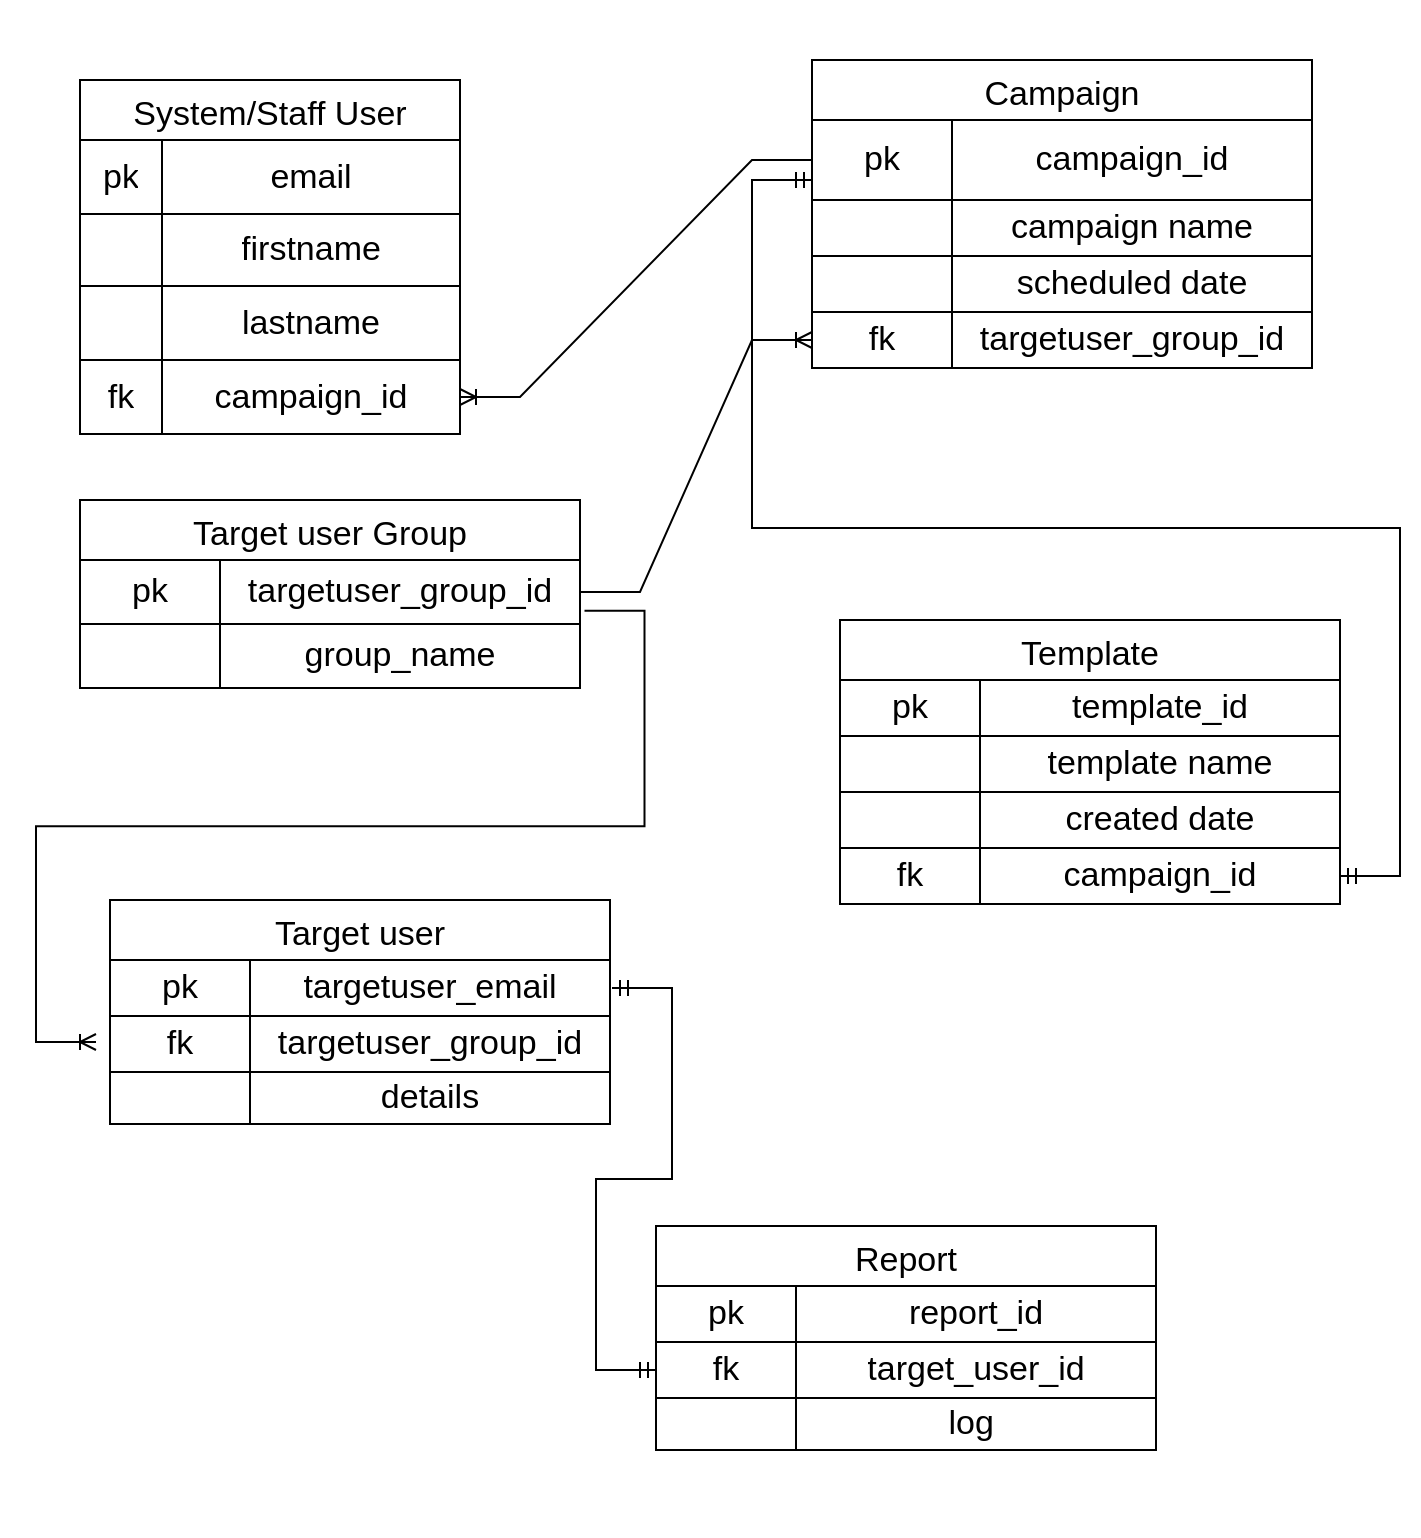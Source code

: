 <mxfile version="15.5.8" type="github">
  <diagram id="3sVeqilaeU76Qi4j4wXU" name="Page-1">
    <mxGraphModel dx="1323" dy="665" grid="1" gridSize="10" guides="1" tooltips="1" connect="1" arrows="1" fold="1" page="1" pageScale="1" pageWidth="850" pageHeight="1100" math="0" shadow="0">
      <root>
        <mxCell id="0" />
        <mxCell id="1" parent="0" />
        <mxCell id="B4DYz3CWHDuPZqb7g97D-233" value="" style="group" vertex="1" connectable="0" parent="1">
          <mxGeometry x="255" y="117" width="670" height="768" as="geometry" />
        </mxCell>
        <mxCell id="B4DYz3CWHDuPZqb7g97D-31" value="System/Staff User" style="shape=table;startSize=30;container=1;collapsible=0;childLayout=tableLayout;fontSize=17;" vertex="1" parent="B4DYz3CWHDuPZqb7g97D-233">
          <mxGeometry x="40" y="40" width="190" height="177" as="geometry" />
        </mxCell>
        <mxCell id="B4DYz3CWHDuPZqb7g97D-32" value="" style="shape=partialRectangle;collapsible=0;dropTarget=0;pointerEvents=0;fillColor=none;top=0;left=0;bottom=0;right=0;points=[[0,0.5],[1,0.5]];portConstraint=eastwest;fontSize=17;" vertex="1" parent="B4DYz3CWHDuPZqb7g97D-31">
          <mxGeometry y="30" width="190" height="37" as="geometry" />
        </mxCell>
        <mxCell id="B4DYz3CWHDuPZqb7g97D-33" value="pk" style="shape=partialRectangle;html=1;whiteSpace=wrap;connectable=0;overflow=hidden;fillColor=none;top=0;left=0;bottom=0;right=0;pointerEvents=1;fontSize=17;" vertex="1" parent="B4DYz3CWHDuPZqb7g97D-32">
          <mxGeometry width="41" height="37" as="geometry">
            <mxRectangle width="41" height="37" as="alternateBounds" />
          </mxGeometry>
        </mxCell>
        <mxCell id="B4DYz3CWHDuPZqb7g97D-34" value="email" style="shape=partialRectangle;html=1;whiteSpace=wrap;connectable=0;overflow=hidden;fillColor=none;top=0;left=0;bottom=0;right=0;pointerEvents=1;fontSize=17;" vertex="1" parent="B4DYz3CWHDuPZqb7g97D-32">
          <mxGeometry x="41" width="149" height="37" as="geometry">
            <mxRectangle width="149" height="37" as="alternateBounds" />
          </mxGeometry>
        </mxCell>
        <mxCell id="B4DYz3CWHDuPZqb7g97D-35" value="" style="shape=partialRectangle;collapsible=0;dropTarget=0;pointerEvents=0;fillColor=none;top=0;left=0;bottom=0;right=0;points=[[0,0.5],[1,0.5]];portConstraint=eastwest;fontSize=17;" vertex="1" parent="B4DYz3CWHDuPZqb7g97D-31">
          <mxGeometry y="67" width="190" height="36" as="geometry" />
        </mxCell>
        <mxCell id="B4DYz3CWHDuPZqb7g97D-36" value="" style="shape=partialRectangle;html=1;whiteSpace=wrap;connectable=0;overflow=hidden;fillColor=none;top=0;left=0;bottom=0;right=0;pointerEvents=1;fontSize=17;" vertex="1" parent="B4DYz3CWHDuPZqb7g97D-35">
          <mxGeometry width="41" height="36" as="geometry">
            <mxRectangle width="41" height="36" as="alternateBounds" />
          </mxGeometry>
        </mxCell>
        <mxCell id="B4DYz3CWHDuPZqb7g97D-37" value="firstname" style="shape=partialRectangle;html=1;whiteSpace=wrap;connectable=0;overflow=hidden;fillColor=none;top=0;left=0;bottom=0;right=0;pointerEvents=1;fontSize=17;" vertex="1" parent="B4DYz3CWHDuPZqb7g97D-35">
          <mxGeometry x="41" width="149" height="36" as="geometry">
            <mxRectangle width="149" height="36" as="alternateBounds" />
          </mxGeometry>
        </mxCell>
        <mxCell id="B4DYz3CWHDuPZqb7g97D-38" value="" style="shape=partialRectangle;collapsible=0;dropTarget=0;pointerEvents=0;fillColor=none;top=0;left=0;bottom=0;right=0;points=[[0,0.5],[1,0.5]];portConstraint=eastwest;fontSize=17;" vertex="1" parent="B4DYz3CWHDuPZqb7g97D-31">
          <mxGeometry y="103" width="190" height="37" as="geometry" />
        </mxCell>
        <mxCell id="B4DYz3CWHDuPZqb7g97D-39" value="" style="shape=partialRectangle;html=1;whiteSpace=wrap;connectable=0;overflow=hidden;fillColor=none;top=0;left=0;bottom=0;right=0;pointerEvents=1;fontSize=17;" vertex="1" parent="B4DYz3CWHDuPZqb7g97D-38">
          <mxGeometry width="41" height="37" as="geometry">
            <mxRectangle width="41" height="37" as="alternateBounds" />
          </mxGeometry>
        </mxCell>
        <mxCell id="B4DYz3CWHDuPZqb7g97D-40" value="lastname" style="shape=partialRectangle;html=1;whiteSpace=wrap;connectable=0;overflow=hidden;fillColor=none;top=0;left=0;bottom=0;right=0;pointerEvents=1;fontSize=17;" vertex="1" parent="B4DYz3CWHDuPZqb7g97D-38">
          <mxGeometry x="41" width="149" height="37" as="geometry">
            <mxRectangle width="149" height="37" as="alternateBounds" />
          </mxGeometry>
        </mxCell>
        <mxCell id="B4DYz3CWHDuPZqb7g97D-269" style="shape=partialRectangle;collapsible=0;dropTarget=0;pointerEvents=0;fillColor=none;top=0;left=0;bottom=0;right=0;points=[[0,0.5],[1,0.5]];portConstraint=eastwest;fontSize=17;" vertex="1" parent="B4DYz3CWHDuPZqb7g97D-31">
          <mxGeometry y="140" width="190" height="37" as="geometry" />
        </mxCell>
        <mxCell id="B4DYz3CWHDuPZqb7g97D-270" value="fk" style="shape=partialRectangle;html=1;whiteSpace=wrap;connectable=0;overflow=hidden;fillColor=none;top=0;left=0;bottom=0;right=0;pointerEvents=1;fontSize=17;" vertex="1" parent="B4DYz3CWHDuPZqb7g97D-269">
          <mxGeometry width="41" height="37" as="geometry">
            <mxRectangle width="41" height="37" as="alternateBounds" />
          </mxGeometry>
        </mxCell>
        <mxCell id="B4DYz3CWHDuPZqb7g97D-271" value="campaign_id" style="shape=partialRectangle;html=1;whiteSpace=wrap;connectable=0;overflow=hidden;fillColor=none;top=0;left=0;bottom=0;right=0;pointerEvents=1;fontSize=17;" vertex="1" parent="B4DYz3CWHDuPZqb7g97D-269">
          <mxGeometry x="41" width="149" height="37" as="geometry">
            <mxRectangle width="149" height="37" as="alternateBounds" />
          </mxGeometry>
        </mxCell>
        <mxCell id="B4DYz3CWHDuPZqb7g97D-111" value="Campaign" style="shape=table;startSize=30;container=1;collapsible=0;childLayout=tableLayout;fontSize=17;" vertex="1" parent="B4DYz3CWHDuPZqb7g97D-233">
          <mxGeometry x="406" y="30" width="250" height="154.023" as="geometry" />
        </mxCell>
        <mxCell id="B4DYz3CWHDuPZqb7g97D-112" value="" style="shape=partialRectangle;collapsible=0;dropTarget=0;pointerEvents=0;fillColor=none;top=0;left=0;bottom=0;right=0;points=[[0,0.5],[1,0.5]];portConstraint=eastwest;fontSize=17;" vertex="1" parent="B4DYz3CWHDuPZqb7g97D-111">
          <mxGeometry y="30" width="250" height="40" as="geometry" />
        </mxCell>
        <mxCell id="B4DYz3CWHDuPZqb7g97D-113" value="pk" style="shape=partialRectangle;html=1;whiteSpace=wrap;connectable=0;overflow=hidden;fillColor=none;top=0;left=0;bottom=0;right=0;pointerEvents=1;fontSize=17;" vertex="1" parent="B4DYz3CWHDuPZqb7g97D-112">
          <mxGeometry width="70" height="40" as="geometry">
            <mxRectangle width="70" height="40" as="alternateBounds" />
          </mxGeometry>
        </mxCell>
        <mxCell id="B4DYz3CWHDuPZqb7g97D-114" value="campaign_id" style="shape=partialRectangle;html=1;whiteSpace=wrap;connectable=0;overflow=hidden;fillColor=none;top=0;left=0;bottom=0;right=0;pointerEvents=1;fontSize=17;" vertex="1" parent="B4DYz3CWHDuPZqb7g97D-112">
          <mxGeometry x="70" width="180" height="40" as="geometry">
            <mxRectangle width="180" height="40" as="alternateBounds" />
          </mxGeometry>
        </mxCell>
        <mxCell id="B4DYz3CWHDuPZqb7g97D-115" value="" style="shape=partialRectangle;collapsible=0;dropTarget=0;pointerEvents=0;fillColor=none;top=0;left=0;bottom=0;right=0;points=[[0,0.5],[1,0.5]];portConstraint=eastwest;fontSize=17;" vertex="1" parent="B4DYz3CWHDuPZqb7g97D-111">
          <mxGeometry y="70" width="250" height="28" as="geometry" />
        </mxCell>
        <mxCell id="B4DYz3CWHDuPZqb7g97D-116" value="" style="shape=partialRectangle;html=1;whiteSpace=wrap;connectable=0;overflow=hidden;fillColor=none;top=0;left=0;bottom=0;right=0;pointerEvents=1;fontSize=17;" vertex="1" parent="B4DYz3CWHDuPZqb7g97D-115">
          <mxGeometry width="70" height="28" as="geometry">
            <mxRectangle width="70" height="28" as="alternateBounds" />
          </mxGeometry>
        </mxCell>
        <mxCell id="B4DYz3CWHDuPZqb7g97D-117" value="campaign name" style="shape=partialRectangle;html=1;whiteSpace=wrap;connectable=0;overflow=hidden;fillColor=none;top=0;left=0;bottom=0;right=0;pointerEvents=1;fontSize=17;" vertex="1" parent="B4DYz3CWHDuPZqb7g97D-115">
          <mxGeometry x="70" width="180" height="28" as="geometry">
            <mxRectangle width="180" height="28" as="alternateBounds" />
          </mxGeometry>
        </mxCell>
        <mxCell id="B4DYz3CWHDuPZqb7g97D-118" value="" style="shape=partialRectangle;collapsible=0;dropTarget=0;pointerEvents=0;fillColor=none;top=0;left=0;bottom=0;right=0;points=[[0,0.5],[1,0.5]];portConstraint=eastwest;fontSize=17;" vertex="1" parent="B4DYz3CWHDuPZqb7g97D-111">
          <mxGeometry y="98" width="250" height="28" as="geometry" />
        </mxCell>
        <mxCell id="B4DYz3CWHDuPZqb7g97D-119" value="" style="shape=partialRectangle;html=1;whiteSpace=wrap;connectable=0;overflow=hidden;fillColor=none;top=0;left=0;bottom=0;right=0;pointerEvents=1;fontSize=17;" vertex="1" parent="B4DYz3CWHDuPZqb7g97D-118">
          <mxGeometry width="70" height="28" as="geometry">
            <mxRectangle width="70" height="28" as="alternateBounds" />
          </mxGeometry>
        </mxCell>
        <mxCell id="B4DYz3CWHDuPZqb7g97D-120" value="scheduled date" style="shape=partialRectangle;html=1;whiteSpace=wrap;connectable=0;overflow=hidden;fillColor=none;top=0;left=0;bottom=0;right=0;pointerEvents=1;fontSize=17;" vertex="1" parent="B4DYz3CWHDuPZqb7g97D-118">
          <mxGeometry x="70" width="180" height="28" as="geometry">
            <mxRectangle width="180" height="28" as="alternateBounds" />
          </mxGeometry>
        </mxCell>
        <mxCell id="B4DYz3CWHDuPZqb7g97D-127" style="shape=partialRectangle;collapsible=0;dropTarget=0;pointerEvents=0;fillColor=none;top=0;left=0;bottom=0;right=0;points=[[0,0.5],[1,0.5]];portConstraint=eastwest;fontSize=17;" vertex="1" parent="B4DYz3CWHDuPZqb7g97D-111">
          <mxGeometry y="126" width="250" height="28" as="geometry" />
        </mxCell>
        <mxCell id="B4DYz3CWHDuPZqb7g97D-128" value="fk" style="shape=partialRectangle;html=1;whiteSpace=wrap;connectable=0;overflow=hidden;fillColor=none;top=0;left=0;bottom=0;right=0;pointerEvents=1;fontSize=17;" vertex="1" parent="B4DYz3CWHDuPZqb7g97D-127">
          <mxGeometry width="70" height="28" as="geometry">
            <mxRectangle width="70" height="28" as="alternateBounds" />
          </mxGeometry>
        </mxCell>
        <mxCell id="B4DYz3CWHDuPZqb7g97D-129" value="targetuser_group_id" style="shape=partialRectangle;html=1;whiteSpace=wrap;connectable=0;overflow=hidden;fillColor=none;top=0;left=0;bottom=0;right=0;pointerEvents=1;fontSize=17;" vertex="1" parent="B4DYz3CWHDuPZqb7g97D-127">
          <mxGeometry x="70" width="180" height="28" as="geometry">
            <mxRectangle width="180" height="28" as="alternateBounds" />
          </mxGeometry>
        </mxCell>
        <mxCell id="B4DYz3CWHDuPZqb7g97D-130" value="Template" style="shape=table;startSize=30;container=1;collapsible=0;childLayout=tableLayout;fontSize=17;" vertex="1" parent="B4DYz3CWHDuPZqb7g97D-233">
          <mxGeometry x="420" y="310" width="250" height="142" as="geometry" />
        </mxCell>
        <mxCell id="B4DYz3CWHDuPZqb7g97D-131" value="" style="shape=partialRectangle;collapsible=0;dropTarget=0;pointerEvents=0;fillColor=none;top=0;left=0;bottom=0;right=0;points=[[0,0.5],[1,0.5]];portConstraint=eastwest;fontSize=17;" vertex="1" parent="B4DYz3CWHDuPZqb7g97D-130">
          <mxGeometry y="30" width="250" height="28" as="geometry" />
        </mxCell>
        <mxCell id="B4DYz3CWHDuPZqb7g97D-132" value="pk" style="shape=partialRectangle;html=1;whiteSpace=wrap;connectable=0;overflow=hidden;fillColor=none;top=0;left=0;bottom=0;right=0;pointerEvents=1;fontSize=17;" vertex="1" parent="B4DYz3CWHDuPZqb7g97D-131">
          <mxGeometry width="70" height="28" as="geometry">
            <mxRectangle width="70" height="28" as="alternateBounds" />
          </mxGeometry>
        </mxCell>
        <mxCell id="B4DYz3CWHDuPZqb7g97D-133" value="template_id" style="shape=partialRectangle;html=1;whiteSpace=wrap;connectable=0;overflow=hidden;fillColor=none;top=0;left=0;bottom=0;right=0;pointerEvents=1;fontSize=17;" vertex="1" parent="B4DYz3CWHDuPZqb7g97D-131">
          <mxGeometry x="70" width="180" height="28" as="geometry">
            <mxRectangle width="180" height="28" as="alternateBounds" />
          </mxGeometry>
        </mxCell>
        <mxCell id="B4DYz3CWHDuPZqb7g97D-134" value="" style="shape=partialRectangle;collapsible=0;dropTarget=0;pointerEvents=0;fillColor=none;top=0;left=0;bottom=0;right=0;points=[[0,0.5],[1,0.5]];portConstraint=eastwest;fontSize=17;" vertex="1" parent="B4DYz3CWHDuPZqb7g97D-130">
          <mxGeometry y="58" width="250" height="28" as="geometry" />
        </mxCell>
        <mxCell id="B4DYz3CWHDuPZqb7g97D-135" value="" style="shape=partialRectangle;html=1;whiteSpace=wrap;connectable=0;overflow=hidden;fillColor=none;top=0;left=0;bottom=0;right=0;pointerEvents=1;fontSize=17;" vertex="1" parent="B4DYz3CWHDuPZqb7g97D-134">
          <mxGeometry width="70" height="28" as="geometry">
            <mxRectangle width="70" height="28" as="alternateBounds" />
          </mxGeometry>
        </mxCell>
        <mxCell id="B4DYz3CWHDuPZqb7g97D-136" value="template name" style="shape=partialRectangle;html=1;whiteSpace=wrap;connectable=0;overflow=hidden;fillColor=none;top=0;left=0;bottom=0;right=0;pointerEvents=1;fontSize=17;" vertex="1" parent="B4DYz3CWHDuPZqb7g97D-134">
          <mxGeometry x="70" width="180" height="28" as="geometry">
            <mxRectangle width="180" height="28" as="alternateBounds" />
          </mxGeometry>
        </mxCell>
        <mxCell id="B4DYz3CWHDuPZqb7g97D-137" value="" style="shape=partialRectangle;collapsible=0;dropTarget=0;pointerEvents=0;fillColor=none;top=0;left=0;bottom=0;right=0;points=[[0,0.5],[1,0.5]];portConstraint=eastwest;fontSize=17;" vertex="1" parent="B4DYz3CWHDuPZqb7g97D-130">
          <mxGeometry y="86" width="250" height="28" as="geometry" />
        </mxCell>
        <mxCell id="B4DYz3CWHDuPZqb7g97D-138" value="" style="shape=partialRectangle;html=1;whiteSpace=wrap;connectable=0;overflow=hidden;fillColor=none;top=0;left=0;bottom=0;right=0;pointerEvents=1;fontSize=17;" vertex="1" parent="B4DYz3CWHDuPZqb7g97D-137">
          <mxGeometry width="70" height="28" as="geometry">
            <mxRectangle width="70" height="28" as="alternateBounds" />
          </mxGeometry>
        </mxCell>
        <mxCell id="B4DYz3CWHDuPZqb7g97D-139" value="created date" style="shape=partialRectangle;html=1;whiteSpace=wrap;connectable=0;overflow=hidden;fillColor=none;top=0;left=0;bottom=0;right=0;pointerEvents=1;fontSize=17;" vertex="1" parent="B4DYz3CWHDuPZqb7g97D-137">
          <mxGeometry x="70" width="180" height="28" as="geometry">
            <mxRectangle width="180" height="28" as="alternateBounds" />
          </mxGeometry>
        </mxCell>
        <mxCell id="B4DYz3CWHDuPZqb7g97D-225" style="shape=partialRectangle;collapsible=0;dropTarget=0;pointerEvents=0;fillColor=none;top=0;left=0;bottom=0;right=0;points=[[0,0.5],[1,0.5]];portConstraint=eastwest;fontSize=17;" vertex="1" parent="B4DYz3CWHDuPZqb7g97D-130">
          <mxGeometry y="114" width="250" height="28" as="geometry" />
        </mxCell>
        <mxCell id="B4DYz3CWHDuPZqb7g97D-226" value="fk" style="shape=partialRectangle;html=1;whiteSpace=wrap;connectable=0;overflow=hidden;fillColor=none;top=0;left=0;bottom=0;right=0;pointerEvents=1;fontSize=17;" vertex="1" parent="B4DYz3CWHDuPZqb7g97D-225">
          <mxGeometry width="70" height="28" as="geometry">
            <mxRectangle width="70" height="28" as="alternateBounds" />
          </mxGeometry>
        </mxCell>
        <mxCell id="B4DYz3CWHDuPZqb7g97D-227" value="campaign_id" style="shape=partialRectangle;html=1;whiteSpace=wrap;connectable=0;overflow=hidden;fillColor=none;top=0;left=0;bottom=0;right=0;pointerEvents=1;fontSize=17;" vertex="1" parent="B4DYz3CWHDuPZqb7g97D-225">
          <mxGeometry x="70" width="180" height="28" as="geometry">
            <mxRectangle width="180" height="28" as="alternateBounds" />
          </mxGeometry>
        </mxCell>
        <mxCell id="B4DYz3CWHDuPZqb7g97D-149" value="Target user Group" style="shape=table;startSize=30;container=1;collapsible=0;childLayout=tableLayout;fontSize=17;" vertex="1" parent="B4DYz3CWHDuPZqb7g97D-233">
          <mxGeometry x="40" y="250" width="250" height="94" as="geometry" />
        </mxCell>
        <mxCell id="B4DYz3CWHDuPZqb7g97D-150" value="" style="shape=partialRectangle;collapsible=0;dropTarget=0;pointerEvents=0;fillColor=none;top=0;left=0;bottom=0;right=0;points=[[0,0.5],[1,0.5]];portConstraint=eastwest;fontSize=17;" vertex="1" parent="B4DYz3CWHDuPZqb7g97D-149">
          <mxGeometry y="30" width="250" height="32" as="geometry" />
        </mxCell>
        <mxCell id="B4DYz3CWHDuPZqb7g97D-151" value="pk" style="shape=partialRectangle;html=1;whiteSpace=wrap;connectable=0;overflow=hidden;fillColor=none;top=0;left=0;bottom=0;right=0;pointerEvents=1;fontSize=17;" vertex="1" parent="B4DYz3CWHDuPZqb7g97D-150">
          <mxGeometry width="70" height="32" as="geometry">
            <mxRectangle width="70" height="32" as="alternateBounds" />
          </mxGeometry>
        </mxCell>
        <mxCell id="B4DYz3CWHDuPZqb7g97D-152" value="targetuser_group_id" style="shape=partialRectangle;html=1;whiteSpace=wrap;connectable=0;overflow=hidden;fillColor=none;top=0;left=0;bottom=0;right=0;pointerEvents=1;fontSize=17;" vertex="1" parent="B4DYz3CWHDuPZqb7g97D-150">
          <mxGeometry x="70" width="180" height="32" as="geometry">
            <mxRectangle width="180" height="32" as="alternateBounds" />
          </mxGeometry>
        </mxCell>
        <mxCell id="B4DYz3CWHDuPZqb7g97D-159" value="" style="shape=partialRectangle;collapsible=0;dropTarget=0;pointerEvents=0;fillColor=none;top=0;left=0;bottom=0;right=0;points=[[0,0.5],[1,0.5]];portConstraint=eastwest;fontSize=17;" vertex="1" parent="B4DYz3CWHDuPZqb7g97D-149">
          <mxGeometry y="62" width="250" height="32" as="geometry" />
        </mxCell>
        <mxCell id="B4DYz3CWHDuPZqb7g97D-160" value="" style="shape=partialRectangle;html=1;whiteSpace=wrap;connectable=0;overflow=hidden;fillColor=none;top=0;left=0;bottom=0;right=0;pointerEvents=1;fontSize=17;" vertex="1" parent="B4DYz3CWHDuPZqb7g97D-159">
          <mxGeometry width="70" height="32" as="geometry">
            <mxRectangle width="70" height="32" as="alternateBounds" />
          </mxGeometry>
        </mxCell>
        <mxCell id="B4DYz3CWHDuPZqb7g97D-161" value="group_name" style="shape=partialRectangle;html=1;whiteSpace=wrap;connectable=0;overflow=hidden;fillColor=none;top=0;left=0;bottom=0;right=0;pointerEvents=1;fontSize=17;" vertex="1" parent="B4DYz3CWHDuPZqb7g97D-159">
          <mxGeometry x="70" width="180" height="32" as="geometry">
            <mxRectangle width="180" height="32" as="alternateBounds" />
          </mxGeometry>
        </mxCell>
        <mxCell id="B4DYz3CWHDuPZqb7g97D-162" value="Target user" style="shape=table;startSize=30;container=1;collapsible=0;childLayout=tableLayout;fontSize=17;" vertex="1" parent="B4DYz3CWHDuPZqb7g97D-233">
          <mxGeometry x="55" y="450" width="250" height="112" as="geometry" />
        </mxCell>
        <mxCell id="B4DYz3CWHDuPZqb7g97D-163" value="" style="shape=partialRectangle;collapsible=0;dropTarget=0;pointerEvents=0;fillColor=none;top=0;left=0;bottom=0;right=0;points=[[0,0.5],[1,0.5]];portConstraint=eastwest;fontSize=17;" vertex="1" parent="B4DYz3CWHDuPZqb7g97D-162">
          <mxGeometry y="30" width="250" height="28" as="geometry" />
        </mxCell>
        <mxCell id="B4DYz3CWHDuPZqb7g97D-164" value="pk" style="shape=partialRectangle;html=1;whiteSpace=wrap;connectable=0;overflow=hidden;fillColor=none;top=0;left=0;bottom=0;right=0;pointerEvents=1;fontSize=17;" vertex="1" parent="B4DYz3CWHDuPZqb7g97D-163">
          <mxGeometry width="70" height="28" as="geometry">
            <mxRectangle width="70" height="28" as="alternateBounds" />
          </mxGeometry>
        </mxCell>
        <mxCell id="B4DYz3CWHDuPZqb7g97D-165" value="targetuser_email" style="shape=partialRectangle;html=1;whiteSpace=wrap;connectable=0;overflow=hidden;fillColor=none;top=0;left=0;bottom=0;right=0;pointerEvents=1;fontSize=17;" vertex="1" parent="B4DYz3CWHDuPZqb7g97D-163">
          <mxGeometry x="70" width="180" height="28" as="geometry">
            <mxRectangle width="180" height="28" as="alternateBounds" />
          </mxGeometry>
        </mxCell>
        <mxCell id="B4DYz3CWHDuPZqb7g97D-166" value="" style="shape=partialRectangle;collapsible=0;dropTarget=0;pointerEvents=0;fillColor=none;top=0;left=0;bottom=0;right=0;points=[[0,0.5],[1,0.5]];portConstraint=eastwest;fontSize=17;" vertex="1" parent="B4DYz3CWHDuPZqb7g97D-162">
          <mxGeometry y="58" width="250" height="28" as="geometry" />
        </mxCell>
        <mxCell id="B4DYz3CWHDuPZqb7g97D-167" value="fk" style="shape=partialRectangle;html=1;whiteSpace=wrap;connectable=0;overflow=hidden;fillColor=none;top=0;left=0;bottom=0;right=0;pointerEvents=1;fontSize=17;" vertex="1" parent="B4DYz3CWHDuPZqb7g97D-166">
          <mxGeometry width="70" height="28" as="geometry">
            <mxRectangle width="70" height="28" as="alternateBounds" />
          </mxGeometry>
        </mxCell>
        <mxCell id="B4DYz3CWHDuPZqb7g97D-168" value="targetuser_group_id" style="shape=partialRectangle;html=1;whiteSpace=wrap;connectable=0;overflow=hidden;fillColor=none;top=0;left=0;bottom=0;right=0;pointerEvents=1;fontSize=17;" vertex="1" parent="B4DYz3CWHDuPZqb7g97D-166">
          <mxGeometry x="70" width="180" height="28" as="geometry">
            <mxRectangle width="180" height="28" as="alternateBounds" />
          </mxGeometry>
        </mxCell>
        <mxCell id="B4DYz3CWHDuPZqb7g97D-172" value="" style="shape=partialRectangle;collapsible=0;dropTarget=0;pointerEvents=0;fillColor=none;top=0;left=0;bottom=0;right=0;points=[[0,0.5],[1,0.5]];portConstraint=eastwest;fontSize=17;" vertex="1" parent="B4DYz3CWHDuPZqb7g97D-162">
          <mxGeometry y="86" width="250" height="26" as="geometry" />
        </mxCell>
        <mxCell id="B4DYz3CWHDuPZqb7g97D-173" value="" style="shape=partialRectangle;html=1;whiteSpace=wrap;connectable=0;overflow=hidden;fillColor=none;top=0;left=0;bottom=0;right=0;pointerEvents=1;fontSize=17;" vertex="1" parent="B4DYz3CWHDuPZqb7g97D-172">
          <mxGeometry width="70" height="26" as="geometry">
            <mxRectangle width="70" height="26" as="alternateBounds" />
          </mxGeometry>
        </mxCell>
        <mxCell id="B4DYz3CWHDuPZqb7g97D-174" value="details" style="shape=partialRectangle;html=1;whiteSpace=wrap;connectable=0;overflow=hidden;fillColor=none;top=0;left=0;bottom=0;right=0;pointerEvents=1;fontSize=17;" vertex="1" parent="B4DYz3CWHDuPZqb7g97D-172">
          <mxGeometry x="70" width="180" height="26" as="geometry">
            <mxRectangle width="180" height="26" as="alternateBounds" />
          </mxGeometry>
        </mxCell>
        <mxCell id="B4DYz3CWHDuPZqb7g97D-181" value="Report" style="shape=table;startSize=30;container=1;collapsible=0;childLayout=tableLayout;fontSize=17;" vertex="1" parent="B4DYz3CWHDuPZqb7g97D-233">
          <mxGeometry x="328" y="613" width="250" height="112" as="geometry" />
        </mxCell>
        <mxCell id="B4DYz3CWHDuPZqb7g97D-182" value="" style="shape=partialRectangle;collapsible=0;dropTarget=0;pointerEvents=0;fillColor=none;top=0;left=0;bottom=0;right=0;points=[[0,0.5],[1,0.5]];portConstraint=eastwest;fontSize=17;" vertex="1" parent="B4DYz3CWHDuPZqb7g97D-181">
          <mxGeometry y="30" width="250" height="28" as="geometry" />
        </mxCell>
        <mxCell id="B4DYz3CWHDuPZqb7g97D-183" value="pk" style="shape=partialRectangle;html=1;whiteSpace=wrap;connectable=0;overflow=hidden;fillColor=none;top=0;left=0;bottom=0;right=0;pointerEvents=1;fontSize=17;" vertex="1" parent="B4DYz3CWHDuPZqb7g97D-182">
          <mxGeometry width="70" height="28" as="geometry">
            <mxRectangle width="70" height="28" as="alternateBounds" />
          </mxGeometry>
        </mxCell>
        <mxCell id="B4DYz3CWHDuPZqb7g97D-184" value="report_id" style="shape=partialRectangle;html=1;whiteSpace=wrap;connectable=0;overflow=hidden;fillColor=none;top=0;left=0;bottom=0;right=0;pointerEvents=1;fontSize=17;" vertex="1" parent="B4DYz3CWHDuPZqb7g97D-182">
          <mxGeometry x="70" width="180" height="28" as="geometry">
            <mxRectangle width="180" height="28" as="alternateBounds" />
          </mxGeometry>
        </mxCell>
        <mxCell id="B4DYz3CWHDuPZqb7g97D-185" value="" style="shape=partialRectangle;collapsible=0;dropTarget=0;pointerEvents=0;fillColor=none;top=0;left=0;bottom=0;right=0;points=[[0,0.5],[1,0.5]];portConstraint=eastwest;fontSize=17;" vertex="1" parent="B4DYz3CWHDuPZqb7g97D-181">
          <mxGeometry y="58" width="250" height="28" as="geometry" />
        </mxCell>
        <mxCell id="B4DYz3CWHDuPZqb7g97D-186" value="fk" style="shape=partialRectangle;html=1;whiteSpace=wrap;connectable=0;overflow=hidden;fillColor=none;top=0;left=0;bottom=0;right=0;pointerEvents=1;fontSize=17;" vertex="1" parent="B4DYz3CWHDuPZqb7g97D-185">
          <mxGeometry width="70" height="28" as="geometry">
            <mxRectangle width="70" height="28" as="alternateBounds" />
          </mxGeometry>
        </mxCell>
        <mxCell id="B4DYz3CWHDuPZqb7g97D-187" value="target_user_id" style="shape=partialRectangle;html=1;whiteSpace=wrap;connectable=0;overflow=hidden;fillColor=none;top=0;left=0;bottom=0;right=0;pointerEvents=1;fontSize=17;" vertex="1" parent="B4DYz3CWHDuPZqb7g97D-185">
          <mxGeometry x="70" width="180" height="28" as="geometry">
            <mxRectangle width="180" height="28" as="alternateBounds" />
          </mxGeometry>
        </mxCell>
        <mxCell id="B4DYz3CWHDuPZqb7g97D-191" style="shape=partialRectangle;collapsible=0;dropTarget=0;pointerEvents=0;fillColor=none;top=0;left=0;bottom=0;right=0;points=[[0,0.5],[1,0.5]];portConstraint=eastwest;fontSize=17;" vertex="1" parent="B4DYz3CWHDuPZqb7g97D-181">
          <mxGeometry y="86" width="250" height="26" as="geometry" />
        </mxCell>
        <mxCell id="B4DYz3CWHDuPZqb7g97D-192" style="shape=partialRectangle;html=1;whiteSpace=wrap;connectable=0;overflow=hidden;fillColor=none;top=0;left=0;bottom=0;right=0;pointerEvents=1;fontSize=17;" vertex="1" parent="B4DYz3CWHDuPZqb7g97D-191">
          <mxGeometry width="70" height="26" as="geometry">
            <mxRectangle width="70" height="26" as="alternateBounds" />
          </mxGeometry>
        </mxCell>
        <mxCell id="B4DYz3CWHDuPZqb7g97D-193" value="log&amp;nbsp;" style="shape=partialRectangle;html=1;whiteSpace=wrap;connectable=0;overflow=hidden;fillColor=none;top=0;left=0;bottom=0;right=0;pointerEvents=1;fontSize=17;" vertex="1" parent="B4DYz3CWHDuPZqb7g97D-191">
          <mxGeometry x="70" width="180" height="26" as="geometry">
            <mxRectangle width="180" height="26" as="alternateBounds" />
          </mxGeometry>
        </mxCell>
        <mxCell id="B4DYz3CWHDuPZqb7g97D-300" value="" style="edgeStyle=entityRelationEdgeStyle;fontSize=12;html=1;endArrow=ERmandOne;startArrow=ERmandOne;rounded=0;" edge="1" parent="B4DYz3CWHDuPZqb7g97D-233" source="B4DYz3CWHDuPZqb7g97D-225">
          <mxGeometry width="100" height="100" relative="1" as="geometry">
            <mxPoint x="313" y="190" as="sourcePoint" />
            <mxPoint x="406" y="90" as="targetPoint" />
          </mxGeometry>
        </mxCell>
        <mxCell id="B4DYz3CWHDuPZqb7g97D-301" value="" style="edgeStyle=entityRelationEdgeStyle;fontSize=12;html=1;endArrow=ERoneToMany;rounded=0;entryX=0;entryY=0.5;entryDx=0;entryDy=0;exitX=1;exitY=0.5;exitDx=0;exitDy=0;" edge="1" parent="B4DYz3CWHDuPZqb7g97D-233" source="B4DYz3CWHDuPZqb7g97D-150" target="B4DYz3CWHDuPZqb7g97D-127">
          <mxGeometry width="100" height="100" relative="1" as="geometry">
            <mxPoint x="289" y="290" as="sourcePoint" />
            <mxPoint x="419" y="181" as="targetPoint" />
          </mxGeometry>
        </mxCell>
        <mxCell id="B4DYz3CWHDuPZqb7g97D-304" value="" style="edgeStyle=entityRelationEdgeStyle;fontSize=12;html=1;endArrow=ERoneToMany;rounded=0;exitX=1.009;exitY=0.792;exitDx=0;exitDy=0;exitPerimeter=0;" edge="1" parent="B4DYz3CWHDuPZqb7g97D-233" source="B4DYz3CWHDuPZqb7g97D-150">
          <mxGeometry width="100" height="100" relative="1" as="geometry">
            <mxPoint x="102" y="467" as="sourcePoint" />
            <mxPoint x="48" y="521" as="targetPoint" />
          </mxGeometry>
        </mxCell>
        <mxCell id="B4DYz3CWHDuPZqb7g97D-310" value="" style="edgeStyle=entityRelationEdgeStyle;fontSize=12;html=1;endArrow=ERmandOne;startArrow=ERmandOne;rounded=0;entryX=0;entryY=0.5;entryDx=0;entryDy=0;" edge="1" parent="B4DYz3CWHDuPZqb7g97D-233" target="B4DYz3CWHDuPZqb7g97D-185">
          <mxGeometry width="100" height="100" relative="1" as="geometry">
            <mxPoint x="306" y="494" as="sourcePoint" />
            <mxPoint x="122" y="594" as="targetPoint" />
          </mxGeometry>
        </mxCell>
        <mxCell id="B4DYz3CWHDuPZqb7g97D-312" value="" style="edgeStyle=entityRelationEdgeStyle;fontSize=12;html=1;endArrow=ERoneToMany;rounded=0;entryX=1;entryY=0.5;entryDx=0;entryDy=0;" edge="1" parent="B4DYz3CWHDuPZqb7g97D-233" source="B4DYz3CWHDuPZqb7g97D-112" target="B4DYz3CWHDuPZqb7g97D-269">
          <mxGeometry width="100" height="100" relative="1" as="geometry">
            <mxPoint x="298" y="155" as="sourcePoint" />
            <mxPoint x="398" y="55" as="targetPoint" />
          </mxGeometry>
        </mxCell>
      </root>
    </mxGraphModel>
  </diagram>
</mxfile>
